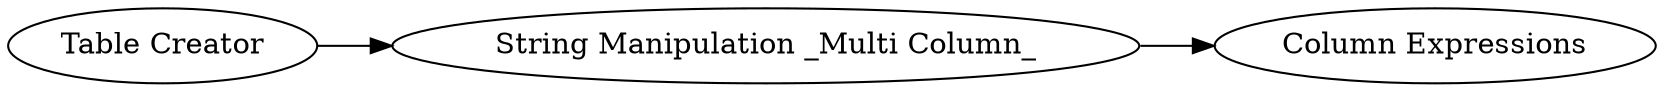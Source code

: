 digraph {
	2 -> 4
	1 -> 2
	1 [label="Table Creator"]
	4 [label="Column Expressions"]
	2 [label="String Manipulation _Multi Column_"]
	rankdir=LR
}
